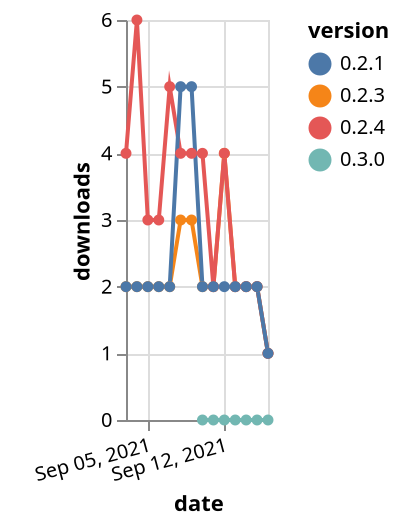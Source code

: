 {"$schema": "https://vega.github.io/schema/vega-lite/v5.json", "description": "A simple bar chart with embedded data.", "data": {"values": [{"date": "2021-09-03", "total": 546, "delta": 2, "version": "0.2.3"}, {"date": "2021-09-04", "total": 548, "delta": 2, "version": "0.2.3"}, {"date": "2021-09-05", "total": 550, "delta": 2, "version": "0.2.3"}, {"date": "2021-09-06", "total": 552, "delta": 2, "version": "0.2.3"}, {"date": "2021-09-07", "total": 554, "delta": 2, "version": "0.2.3"}, {"date": "2021-09-08", "total": 557, "delta": 3, "version": "0.2.3"}, {"date": "2021-09-09", "total": 560, "delta": 3, "version": "0.2.3"}, {"date": "2021-09-10", "total": 562, "delta": 2, "version": "0.2.3"}, {"date": "2021-09-11", "total": 564, "delta": 2, "version": "0.2.3"}, {"date": "2021-09-12", "total": 568, "delta": 4, "version": "0.2.3"}, {"date": "2021-09-13", "total": 570, "delta": 2, "version": "0.2.3"}, {"date": "2021-09-14", "total": 572, "delta": 2, "version": "0.2.3"}, {"date": "2021-09-15", "total": 574, "delta": 2, "version": "0.2.3"}, {"date": "2021-09-16", "total": 575, "delta": 1, "version": "0.2.3"}, {"date": "2021-09-03", "total": 640, "delta": 4, "version": "0.2.4"}, {"date": "2021-09-04", "total": 646, "delta": 6, "version": "0.2.4"}, {"date": "2021-09-05", "total": 649, "delta": 3, "version": "0.2.4"}, {"date": "2021-09-06", "total": 652, "delta": 3, "version": "0.2.4"}, {"date": "2021-09-07", "total": 657, "delta": 5, "version": "0.2.4"}, {"date": "2021-09-08", "total": 661, "delta": 4, "version": "0.2.4"}, {"date": "2021-09-09", "total": 665, "delta": 4, "version": "0.2.4"}, {"date": "2021-09-10", "total": 669, "delta": 4, "version": "0.2.4"}, {"date": "2021-09-11", "total": 671, "delta": 2, "version": "0.2.4"}, {"date": "2021-09-12", "total": 675, "delta": 4, "version": "0.2.4"}, {"date": "2021-09-13", "total": 677, "delta": 2, "version": "0.2.4"}, {"date": "2021-09-14", "total": 679, "delta": 2, "version": "0.2.4"}, {"date": "2021-09-15", "total": 681, "delta": 2, "version": "0.2.4"}, {"date": "2021-09-16", "total": 682, "delta": 1, "version": "0.2.4"}, {"date": "2021-09-03", "total": 1610, "delta": 2, "version": "0.2.1"}, {"date": "2021-09-04", "total": 1612, "delta": 2, "version": "0.2.1"}, {"date": "2021-09-05", "total": 1614, "delta": 2, "version": "0.2.1"}, {"date": "2021-09-06", "total": 1616, "delta": 2, "version": "0.2.1"}, {"date": "2021-09-07", "total": 1618, "delta": 2, "version": "0.2.1"}, {"date": "2021-09-08", "total": 1623, "delta": 5, "version": "0.2.1"}, {"date": "2021-09-09", "total": 1628, "delta": 5, "version": "0.2.1"}, {"date": "2021-09-10", "total": 1630, "delta": 2, "version": "0.2.1"}, {"date": "2021-09-11", "total": 1632, "delta": 2, "version": "0.2.1"}, {"date": "2021-09-12", "total": 1634, "delta": 2, "version": "0.2.1"}, {"date": "2021-09-13", "total": 1636, "delta": 2, "version": "0.2.1"}, {"date": "2021-09-14", "total": 1638, "delta": 2, "version": "0.2.1"}, {"date": "2021-09-15", "total": 1640, "delta": 2, "version": "0.2.1"}, {"date": "2021-09-16", "total": 1641, "delta": 1, "version": "0.2.1"}, {"date": "2021-09-10", "total": 9, "delta": 0, "version": "0.3.0"}, {"date": "2021-09-11", "total": 20, "delta": 0, "version": "0.3.0"}, {"date": "2021-09-12", "total": 24, "delta": 0, "version": "0.3.0"}, {"date": "2021-09-13", "total": 28, "delta": 0, "version": "0.3.0"}, {"date": "2021-09-14", "total": 32, "delta": 0, "version": "0.3.0"}, {"date": "2021-09-15", "total": 34, "delta": 0, "version": "0.3.0"}, {"date": "2021-09-16", "total": 35, "delta": 0, "version": "0.3.0"}]}, "width": "container", "mark": {"type": "line", "point": {"filled": true}}, "encoding": {"x": {"field": "date", "type": "temporal", "timeUnit": "yearmonthdate", "title": "date", "axis": {"labelAngle": -15}}, "y": {"field": "delta", "type": "quantitative", "title": "downloads"}, "color": {"field": "version", "type": "nominal"}, "tooltip": {"field": "delta"}}}